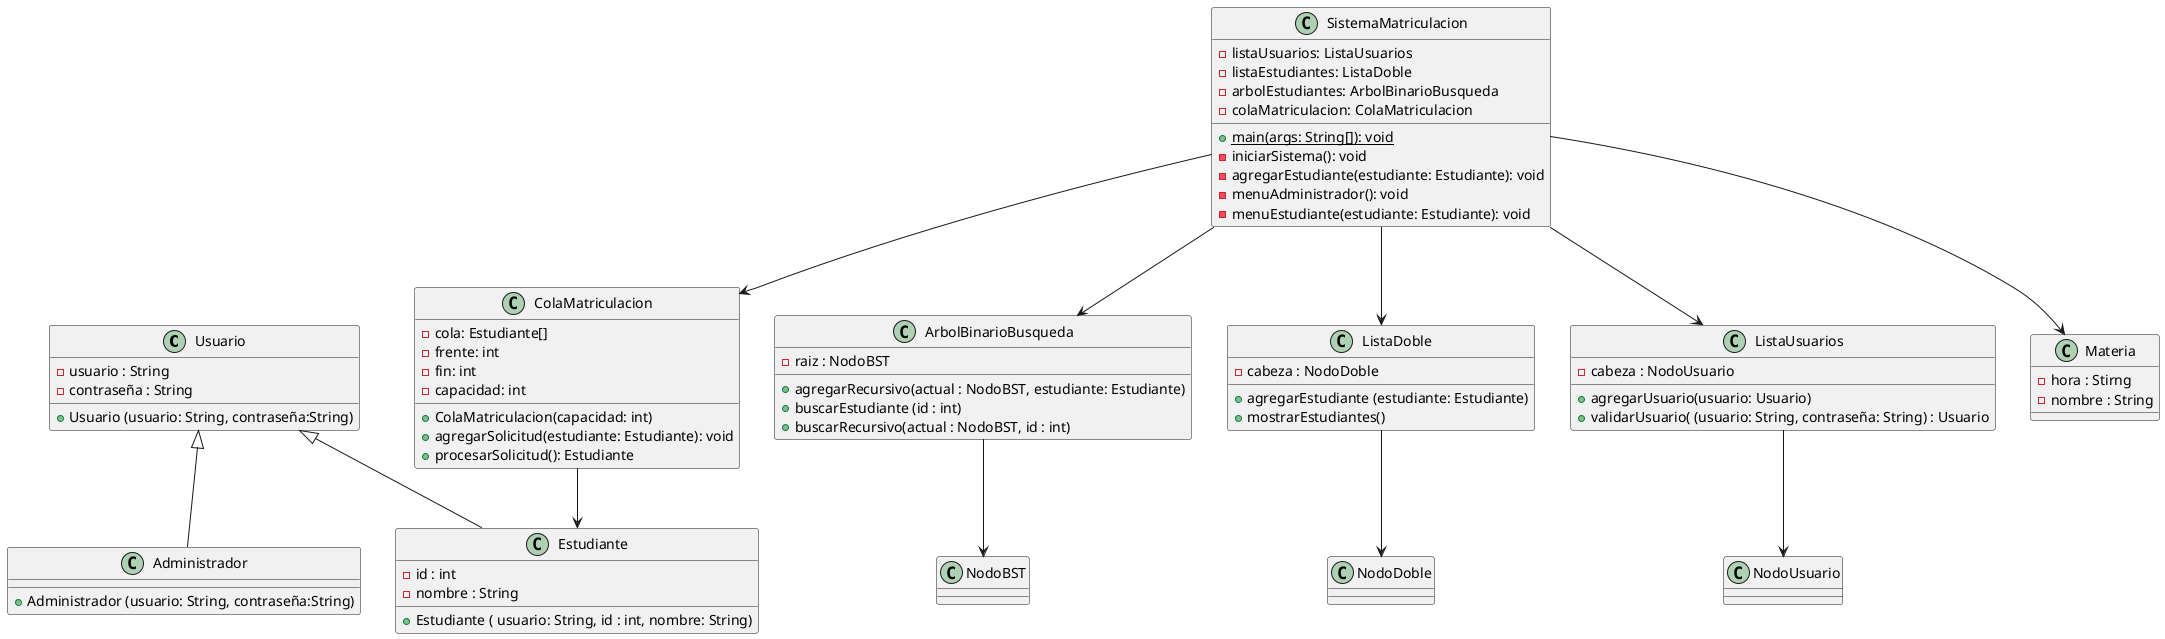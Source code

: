 @startuml
'https://plantuml.com/class-diagram

class Usuario{
- usuario : String
- contraseña : String
+ Usuario (usuario: String, contraseña:String)
}
class Administrador{
+ Administrador (usuario: String, contraseña:String)
}
class ArbolBinarioBusqueda{
   - raiz : NodoBST
   + agregarRecursivo(actual : NodoBST, estudiante: Estudiante)
   + buscarEstudiante (id : int)
   + buscarRecursivo(actual : NodoBST, id : int)
}
class ColaMatriculacion{
- cola: Estudiante[]
  - frente: int
  - fin: int
  - capacidad: int
  + ColaMatriculacion(capacidad: int)
  + agregarSolicitud(estudiante: Estudiante): void
  + procesarSolicitud(): Estudiante
}
class Estudiante{
- id : int
- nombre : String
+ Estudiante ( usuario: String, id : int, nombre: String)
}
class ListaDoble{
- cabeza : NodoDoble
+ agregarEstudiante (estudiante: Estudiante)
+ mostrarEstudiantes()
}
class ListaUsuarios{
- cabeza : NodoUsuario
+ agregarUsuario(usuario: Usuario)
+ validarUsuario( (usuario: String, contraseña: String) : Usuario
}
class Materia {
- hora : Stirng
- nombre : String
}
class NodoBST{}
class NodoDoble{}
class NodoUsuario{}
class SistemaMatriculacion {
 - listaUsuarios: ListaUsuarios
 - listaEstudiantes: ListaDoble
 - arbolEstudiantes: ArbolBinarioBusqueda
 - colaMatriculacion: ColaMatriculacion
 + {static} main(args: String[]): void
  - iniciarSistema(): void
  - agregarEstudiante(estudiante: Estudiante): void
  - menuAdministrador(): void
  - menuEstudiante(estudiante: Estudiante): void
}
ArbolBinarioBusqueda --> NodoBST
SistemaMatriculacion --> ListaDoble
SistemaMatriculacion --> ListaUsuarios
SistemaMatriculacion --> ArbolBinarioBusqueda
SistemaMatriculacion --> ColaMatriculacion
SistemaMatriculacion --> Materia
ColaMatriculacion --> Estudiante
ListaUsuarios --> NodoUsuario
ListaDoble --> NodoDoble
Usuario <|-- Administrador
Usuario <|-- Estudiante
@enduml